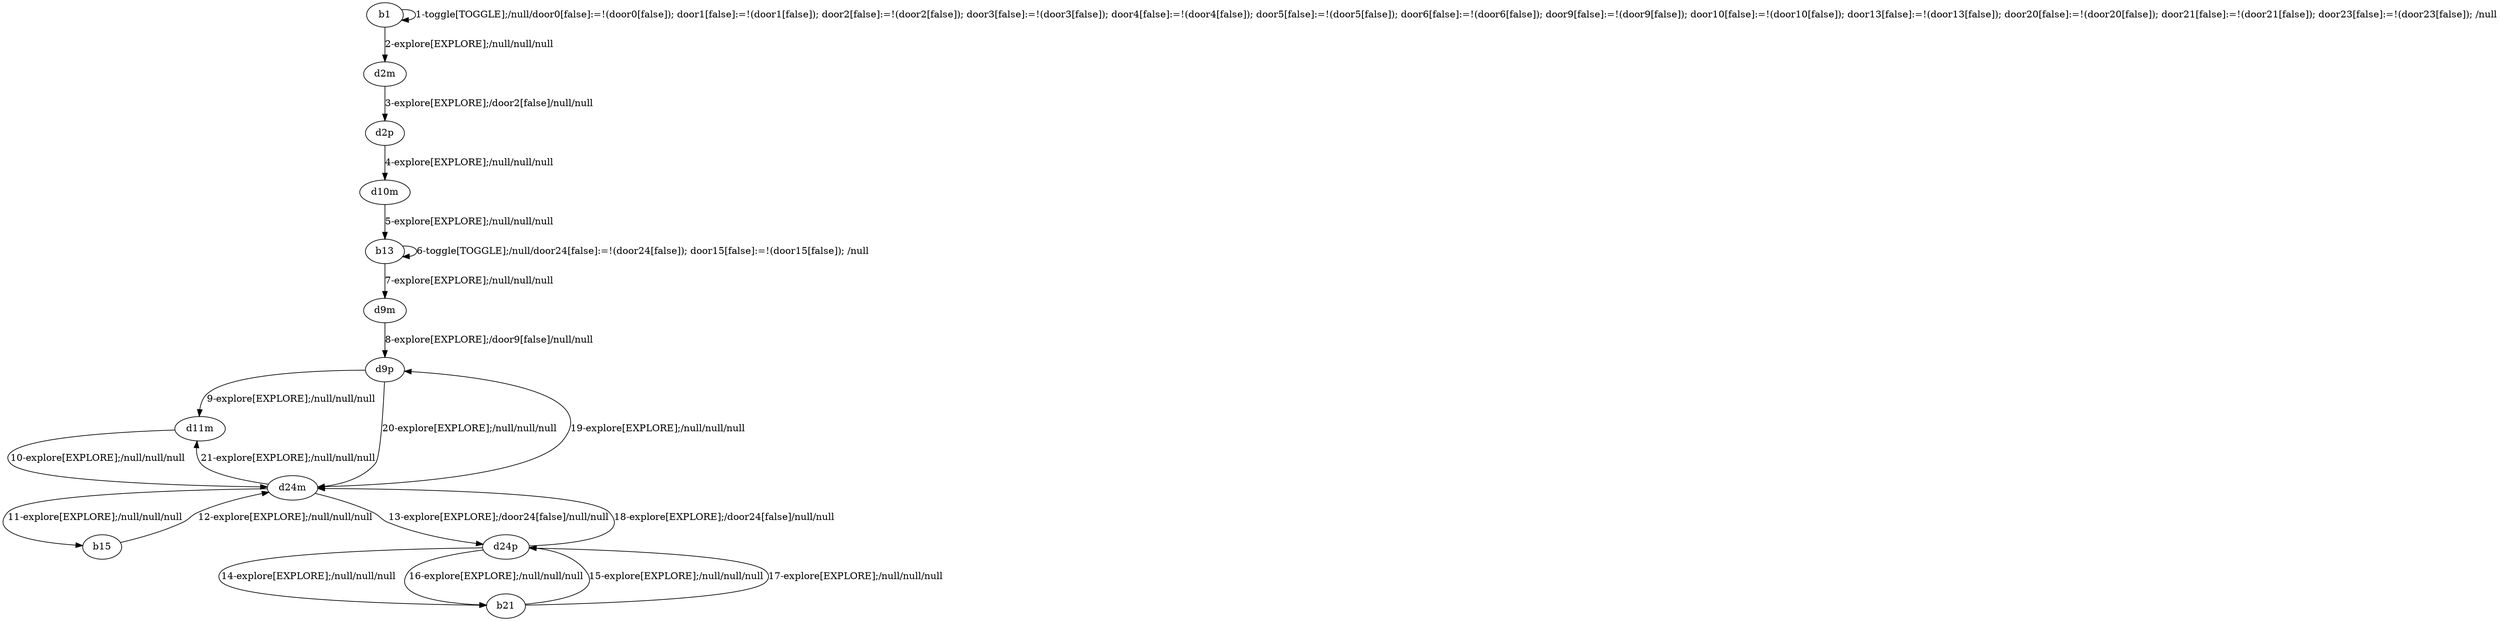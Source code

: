 # Total number of goals covered by this test: 6
# d24p --> d24m
# b15 --> d24m
# d24m --> d24p
# b21 --> d24p
# d24m --> b15
# d24p --> b21

digraph g {
"b1" -> "b1" [label = "1-toggle[TOGGLE];/null/door0[false]:=!(door0[false]); door1[false]:=!(door1[false]); door2[false]:=!(door2[false]); door3[false]:=!(door3[false]); door4[false]:=!(door4[false]); door5[false]:=!(door5[false]); door6[false]:=!(door6[false]); door9[false]:=!(door9[false]); door10[false]:=!(door10[false]); door13[false]:=!(door13[false]); door20[false]:=!(door20[false]); door21[false]:=!(door21[false]); door23[false]:=!(door23[false]); /null"];
"b1" -> "d2m" [label = "2-explore[EXPLORE];/null/null/null"];
"d2m" -> "d2p" [label = "3-explore[EXPLORE];/door2[false]/null/null"];
"d2p" -> "d10m" [label = "4-explore[EXPLORE];/null/null/null"];
"d10m" -> "b13" [label = "5-explore[EXPLORE];/null/null/null"];
"b13" -> "b13" [label = "6-toggle[TOGGLE];/null/door24[false]:=!(door24[false]); door15[false]:=!(door15[false]); /null"];
"b13" -> "d9m" [label = "7-explore[EXPLORE];/null/null/null"];
"d9m" -> "d9p" [label = "8-explore[EXPLORE];/door9[false]/null/null"];
"d9p" -> "d11m" [label = "9-explore[EXPLORE];/null/null/null"];
"d11m" -> "d24m" [label = "10-explore[EXPLORE];/null/null/null"];
"d24m" -> "b15" [label = "11-explore[EXPLORE];/null/null/null"];
"b15" -> "d24m" [label = "12-explore[EXPLORE];/null/null/null"];
"d24m" -> "d24p" [label = "13-explore[EXPLORE];/door24[false]/null/null"];
"d24p" -> "b21" [label = "14-explore[EXPLORE];/null/null/null"];
"b21" -> "d24p" [label = "15-explore[EXPLORE];/null/null/null"];
"d24p" -> "b21" [label = "16-explore[EXPLORE];/null/null/null"];
"b21" -> "d24p" [label = "17-explore[EXPLORE];/null/null/null"];
"d24p" -> "d24m" [label = "18-explore[EXPLORE];/door24[false]/null/null"];
"d24m" -> "d9p" [label = "19-explore[EXPLORE];/null/null/null"];
"d9p" -> "d24m" [label = "20-explore[EXPLORE];/null/null/null"];
"d24m" -> "d11m" [label = "21-explore[EXPLORE];/null/null/null"];
}